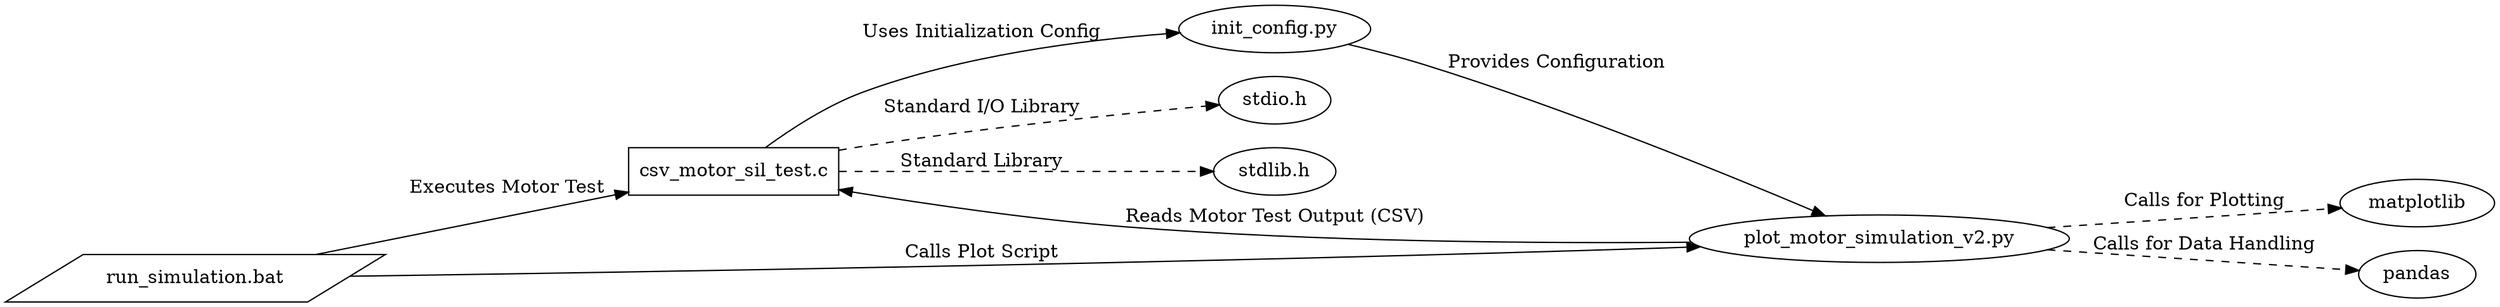 digraph SIL_Environment_Functional_Calls {
    rankdir=LR;
    
    // Nodes for main files
    motor_test [label="csv_motor_sil_test.c", shape=box];
    motor_plot [label="plot_motor_simulation_v2.py", shape=ellipse];
    batch_exec [label="run_simulation.bat", shape=parallelogram];
    init_config [label="init_config.py", shape=ellipse];
    
    // Functional dependencies
    batch_exec -> motor_test [label="Executes Motor Test" ];
    batch_exec -> motor_plot [label="Calls Plot Script"];
    motor_test -> init_config [label="Uses Initialization Config" ];
    motor_plot -> motor_test [label="Reads Motor Test Output (CSV)" ];
    
    // Call dependenciesa
    init_config -> motor_plot [label="Provides Configuration" ];
    motor_plot -> "matplotlib" [label="Calls for Plotting", style=dashed];
    motor_plot -> "pandas" [label="Calls for Data Handling", style=dashed];
    
    // External libraries used in C code
    motor_test -> "stdio.h" [label="Standard I/O Library", style=dashed];
    motor_test -> "stdlib.h" [label="Standard Library", style=dashed];
}
